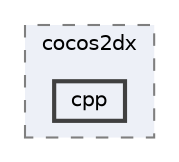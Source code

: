 digraph "external/spine-runtimes/spine-cocos2dx/example/proj.android/app/src/org/cocos2dx/cpp"
{
 // LATEX_PDF_SIZE
  bgcolor="transparent";
  edge [fontname=Helvetica,fontsize=10,labelfontname=Helvetica,labelfontsize=10];
  node [fontname=Helvetica,fontsize=10,shape=box,height=0.2,width=0.4];
  compound=true
  subgraph clusterdir_5ae197faac64e083b2c08774a1d7a8ab {
    graph [ bgcolor="#edf0f7", pencolor="grey50", label="cocos2dx", fontname=Helvetica,fontsize=10 style="filled,dashed", URL="dir_5ae197faac64e083b2c08774a1d7a8ab.html",tooltip=""]
  dir_e388c8d9fc3900e1cfaab8660aeea8ee [label="cpp", fillcolor="#edf0f7", color="grey25", style="filled,bold", URL="dir_e388c8d9fc3900e1cfaab8660aeea8ee.html",tooltip=""];
  }
}
